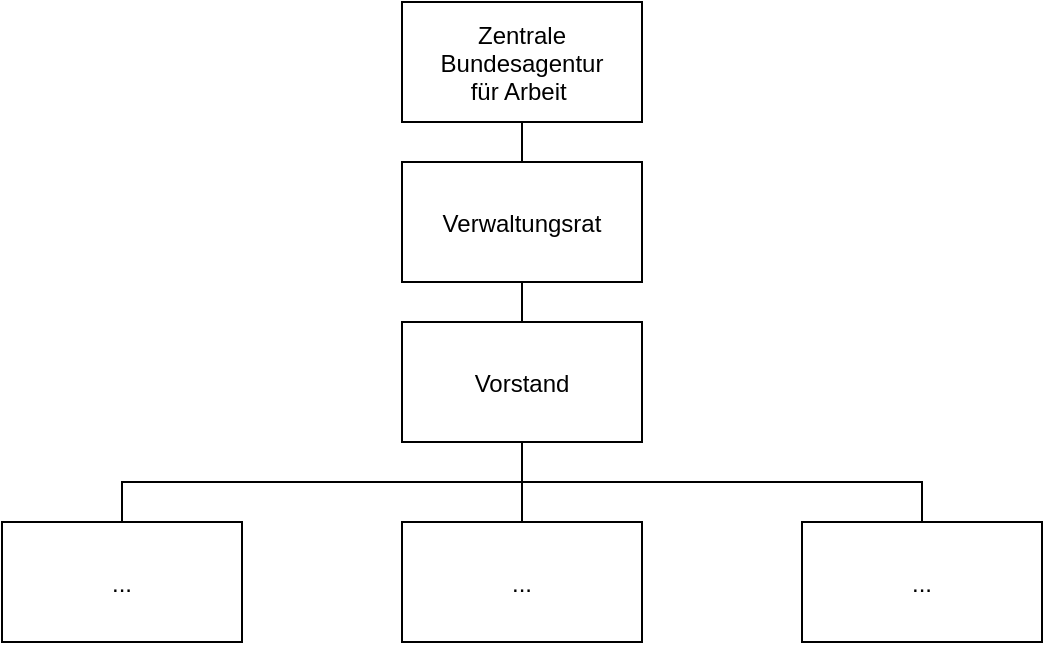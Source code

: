 <mxfile>
    <diagram name="Seite-1" id="d5Ep44oiCVxuj6045FP8">
        <mxGraphModel dx="2588" dy="1027" grid="1" gridSize="10" guides="1" tooltips="1" connect="1" arrows="1" fold="1" page="1" pageScale="1" pageWidth="827" pageHeight="1169" math="0" shadow="0">
            <root>
                <mxCell id="0"/>
                <mxCell id="1" parent="0"/>
                <mxCell id="uK5rXnX56fyj7J-lp8ed-31" value="" style="edgeStyle=elbowEdgeStyle;shape=connector;rounded=0;orthogonalLoop=1;jettySize=auto;elbow=vertical;startArrow=none;endArrow=none;labelBackgroundColor=default;strokeColor=default;align=center;verticalAlign=middle;fontFamily=Helvetica;fontSize=11;fontColor=default;" parent="1" source="uK5rXnX56fyj7J-lp8ed-7" target="uK5rXnX56fyj7J-lp8ed-15" edge="1">
                    <mxGeometry relative="1" as="geometry"/>
                </mxCell>
                <mxCell id="uK5rXnX56fyj7J-lp8ed-7" value="Zentrale&#xa;Bundesagentur &#xa;für Arbeit " style="align=center;verticalAlign=middle;treeFolding=1;treeMoving=1;newEdgeStyle={&quot;edgeStyle&quot;:&quot;elbowEdgeStyle&quot;,&quot;startArrow&quot;:&quot;none&quot;,&quot;endArrow&quot;:&quot;none&quot;};" parent="1" vertex="1">
                    <mxGeometry x="-740" y="100" width="120" height="60" as="geometry"/>
                </mxCell>
                <mxCell id="uK5rXnX56fyj7J-lp8ed-30" value="" style="edgeStyle=elbowEdgeStyle;shape=connector;rounded=0;orthogonalLoop=1;jettySize=auto;elbow=vertical;startArrow=none;endArrow=none;labelBackgroundColor=default;strokeColor=default;align=center;verticalAlign=middle;fontFamily=Helvetica;fontSize=11;fontColor=default;" parent="1" source="uK5rXnX56fyj7J-lp8ed-15" target="uK5rXnX56fyj7J-lp8ed-16" edge="1">
                    <mxGeometry relative="1" as="geometry"/>
                </mxCell>
                <mxCell id="uK5rXnX56fyj7J-lp8ed-15" value="Verwaltungsrat" style="align=center;verticalAlign=middle;treeFolding=1;treeMoving=1;newEdgeStyle={&quot;edgeStyle&quot;:&quot;elbowEdgeStyle&quot;,&quot;startArrow&quot;:&quot;none&quot;,&quot;endArrow&quot;:&quot;none&quot;};" parent="1" vertex="1">
                    <mxGeometry x="-740" y="180" width="120" height="60" as="geometry"/>
                </mxCell>
                <mxCell id="uK5rXnX56fyj7J-lp8ed-32" value="" style="edgeStyle=elbowEdgeStyle;shape=connector;rounded=0;orthogonalLoop=1;jettySize=auto;elbow=vertical;startArrow=none;endArrow=none;labelBackgroundColor=default;strokeColor=default;align=center;verticalAlign=middle;fontFamily=Helvetica;fontSize=11;fontColor=default;entryX=0.5;entryY=0;entryDx=0;entryDy=0;" parent="1" source="uK5rXnX56fyj7J-lp8ed-16" target="uK5rXnX56fyj7J-lp8ed-18" edge="1">
                    <mxGeometry relative="1" as="geometry"/>
                </mxCell>
                <mxCell id="heYv6zMeAWSN6Z6gCW13-1" style="edgeStyle=elbowEdgeStyle;rounded=0;orthogonalLoop=1;jettySize=auto;html=1;startArrow=none;endArrow=none;exitX=0.5;exitY=1;exitDx=0;exitDy=0;entryX=0.5;entryY=0;entryDx=0;entryDy=0;" parent="1" source="uK5rXnX56fyj7J-lp8ed-16" target="uK5rXnX56fyj7J-lp8ed-17" edge="1">
                    <mxGeometry relative="1" as="geometry"/>
                </mxCell>
                <mxCell id="uK5rXnX56fyj7J-lp8ed-16" value="Vorstand" style="align=center;verticalAlign=middle;treeFolding=1;treeMoving=1;newEdgeStyle={&quot;edgeStyle&quot;:&quot;elbowEdgeStyle&quot;,&quot;startArrow&quot;:&quot;none&quot;,&quot;endArrow&quot;:&quot;none&quot;};" parent="1" vertex="1">
                    <mxGeometry x="-740" y="260" width="120" height="60" as="geometry"/>
                </mxCell>
                <mxCell id="uK5rXnX56fyj7J-lp8ed-17" value="..." style="align=center;verticalAlign=middle;treeFolding=1;treeMoving=1;newEdgeStyle={&quot;edgeStyle&quot;:&quot;elbowEdgeStyle&quot;,&quot;startArrow&quot;:&quot;none&quot;,&quot;endArrow&quot;:&quot;none&quot;};" parent="1" vertex="1">
                    <mxGeometry x="-740" y="360" width="120" height="60" as="geometry"/>
                </mxCell>
                <mxCell id="uK5rXnX56fyj7J-lp8ed-18" value="..." style="align=center;verticalAlign=middle;treeFolding=1;treeMoving=1;newEdgeStyle={&quot;edgeStyle&quot;:&quot;elbowEdgeStyle&quot;,&quot;startArrow&quot;:&quot;none&quot;,&quot;endArrow&quot;:&quot;none&quot;};" parent="1" vertex="1">
                    <mxGeometry x="-940" y="360" width="120" height="60" as="geometry"/>
                </mxCell>
                <mxCell id="heYv6zMeAWSN6Z6gCW13-3" style="edgeStyle=elbowEdgeStyle;rounded=0;orthogonalLoop=1;jettySize=auto;html=1;startArrow=none;endArrow=none;exitX=0.5;exitY=0;exitDx=0;exitDy=0;entryX=0.5;entryY=0;entryDx=0;entryDy=0;" parent="1" source="uK5rXnX56fyj7J-lp8ed-19" target="uK5rXnX56fyj7J-lp8ed-17" edge="1">
                    <mxGeometry relative="1" as="geometry">
                        <Array as="points">
                            <mxPoint x="-610" y="340"/>
                        </Array>
                    </mxGeometry>
                </mxCell>
                <mxCell id="uK5rXnX56fyj7J-lp8ed-19" value="..." style="align=center;verticalAlign=middle;treeFolding=1;treeMoving=1;newEdgeStyle={&quot;edgeStyle&quot;:&quot;elbowEdgeStyle&quot;,&quot;startArrow&quot;:&quot;none&quot;,&quot;endArrow&quot;:&quot;none&quot;};" parent="1" vertex="1">
                    <mxGeometry x="-540" y="360" width="120" height="60" as="geometry"/>
                </mxCell>
            </root>
        </mxGraphModel>
    </diagram>
</mxfile>